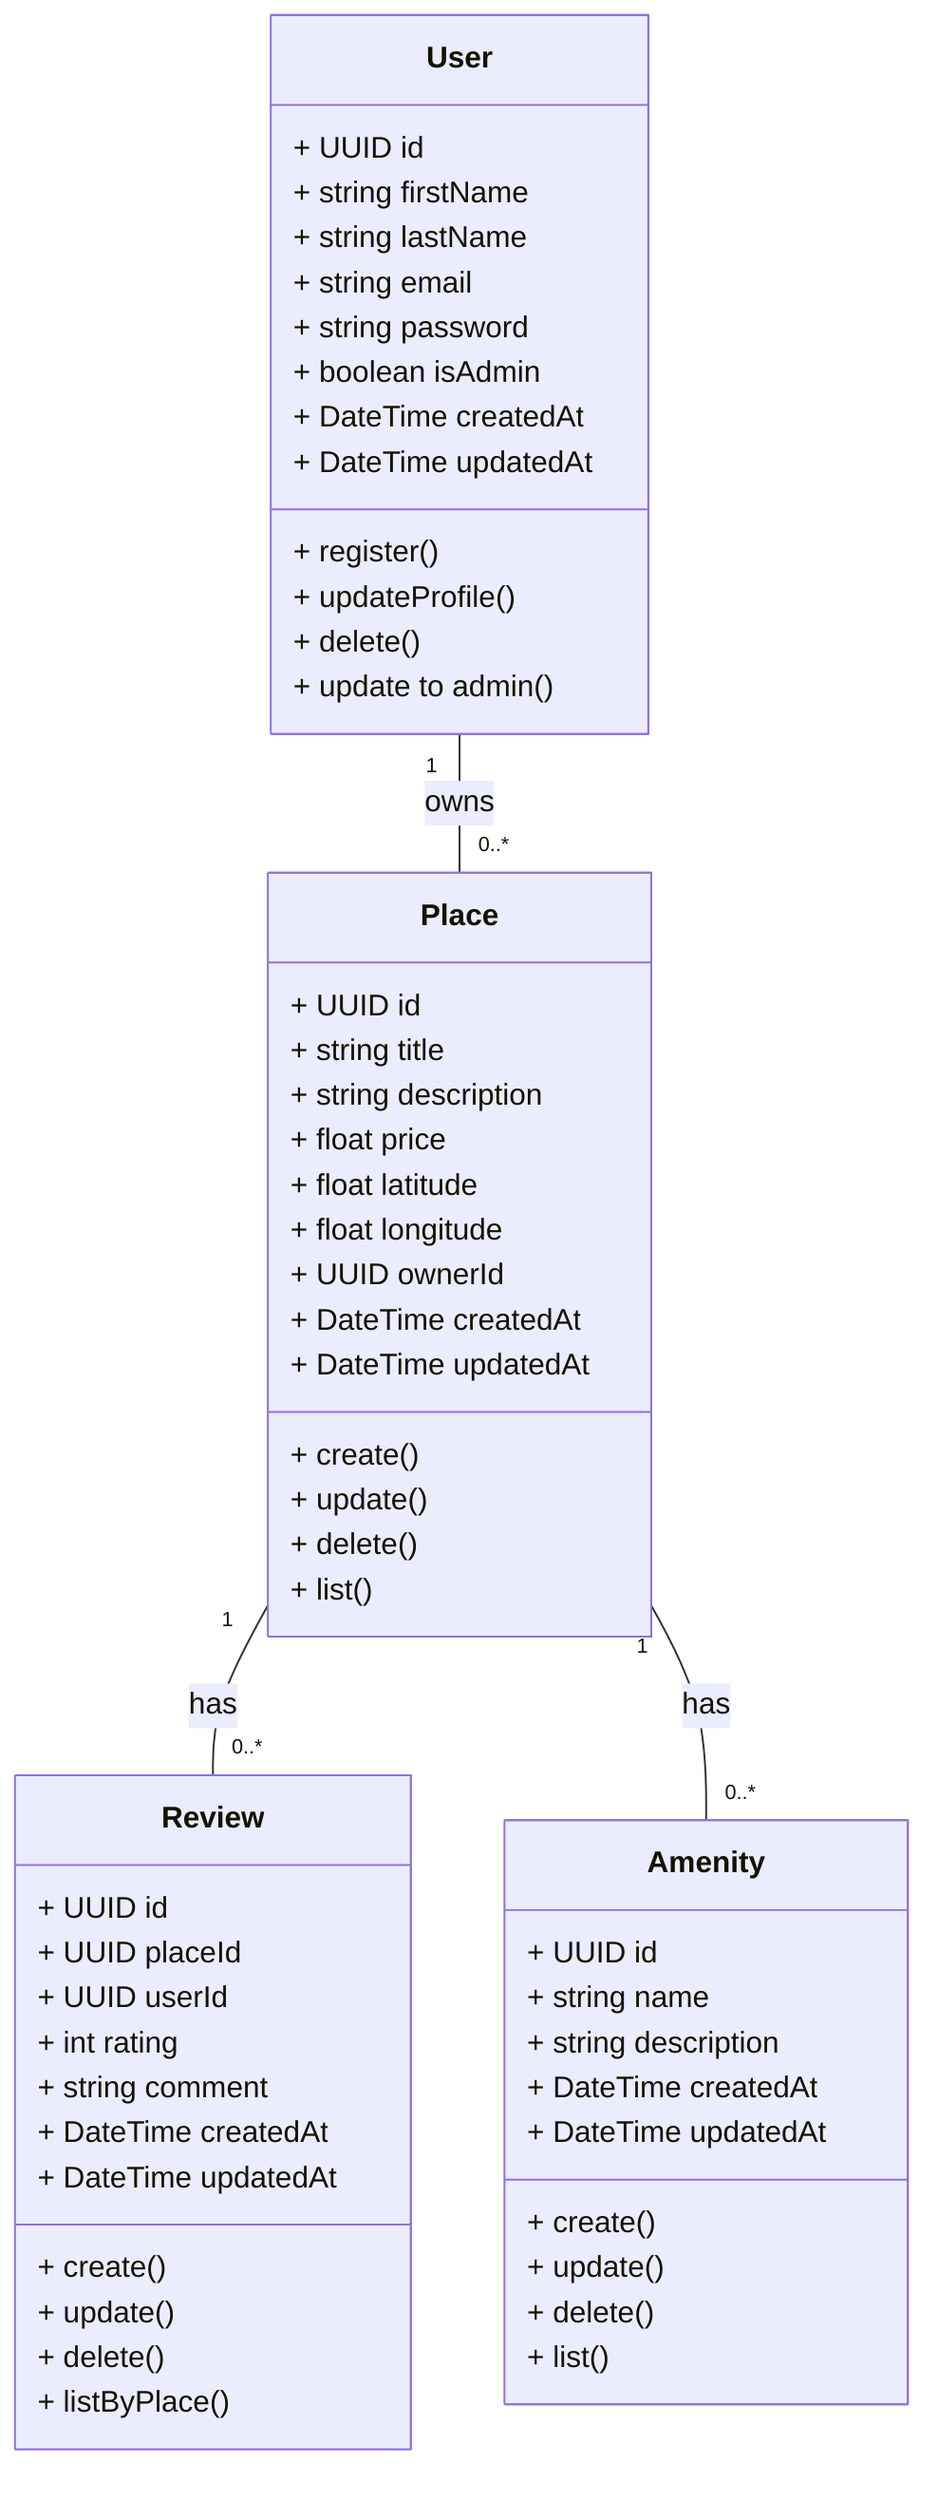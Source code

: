 classDiagram
  class User {
    + UUID id
    + string firstName
    + string lastName
    + string email
    + string password
    + boolean isAdmin
    + DateTime createdAt
    + DateTime updatedAt
    + register()
    + updateProfile()
    + delete()
    + update to admin()
  }
  class Place {
    + UUID id
    + string title
    + string description
    + float price
    + float latitude
    + float longitude
    + UUID ownerId
    + DateTime createdAt
    + DateTime updatedAt
    + create()
    + update()
    + delete()
    + list()
  }
  class Review {
    + UUID id
    + UUID placeId
    + UUID userId
    + int rating
    + string comment
    + DateTime createdAt
    + DateTime updatedAt
    + create()
    + update()
    + delete()
    + listByPlace()
  }
  class Amenity {
    + UUID id
    + string name
    + string description
    + DateTime createdAt
    + DateTime updatedAt
    + create()
    + update()
    + delete()
    + list()
  }

  User "1" -- "0..*" Place : owns
  Place "1" -- "0..*" Review : has
  Place "1" -- "0..*" Amenity : has